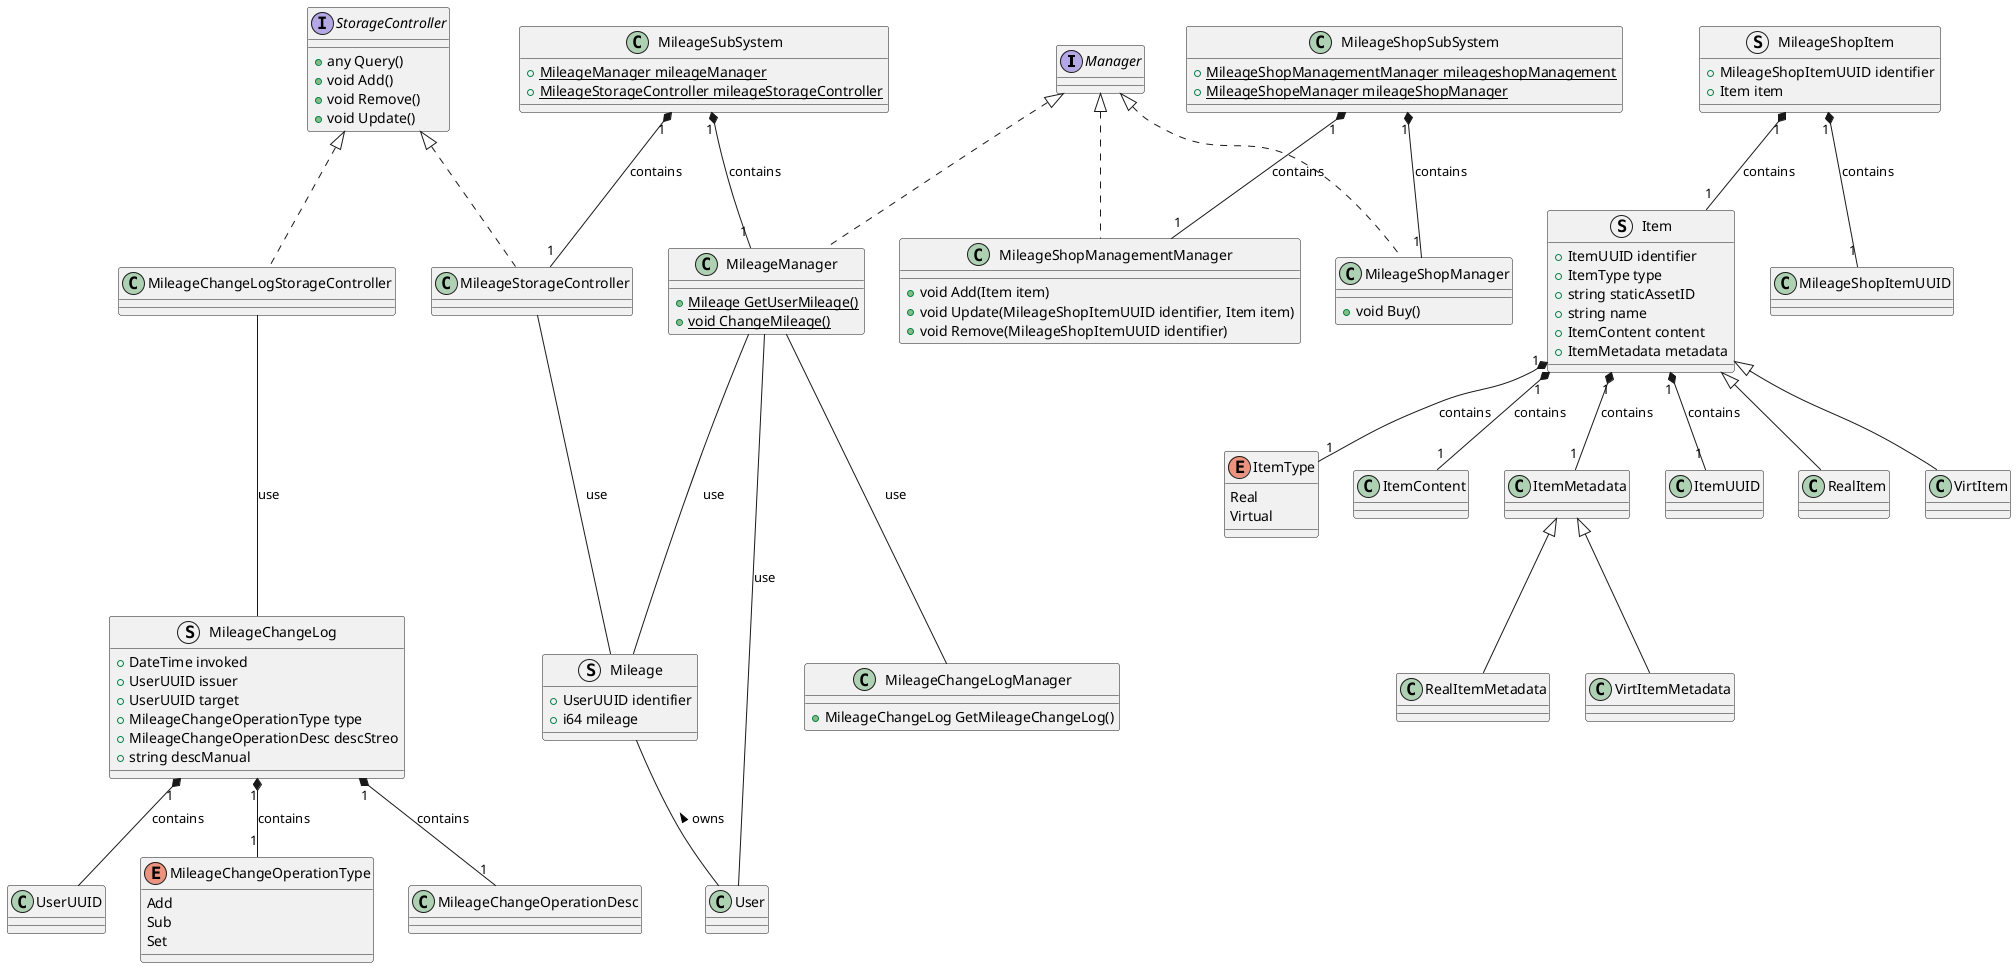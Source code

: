 @startuml
' Commons
Interface Manager
Interface StorageController {
    + any Query()
    + void Add()
    + void Remove()
    + void Update()
}

enum ItemType {
    Real
    Virtual
}

class ItemContent {}
class ItemMetadata {}
class RealItemMetadata extends ItemMetadata {}
class VirtItemMetadata extends ItemMetadata {}

struct Item {
    + ItemUUID identifier
    + ItemType type
    + string staticAssetID
    + string name
    + ItemContent content
    + ItemMetadata metadata
}

Item "1" *-- "1" ItemUUID : contains
Item "1" *-- "1" ItemType : contains
Item "1" *-- "1" ItemContent : contains
Item "1" *-- "1" ItemMetadata : contains

class RealItem extends Item {}
class VirtItem extends Item {}

struct Mileage {
    + UserUUID identifier
    + i64 mileage
}

Mileage -- User : < owns

' Mileage SubSystem

enum MileageChangeOperationType {
    Add
    Sub
    Set
}

class MileageChangeOperationDesc {}

struct MileageChangeLog {
    + DateTime invoked
    + UserUUID issuer
    + UserUUID target
    + MileageChangeOperationType type
    + MileageChangeOperationDesc descStreo
    + string descManual
}

MileageChangeLog "1" *-- UserUUID : contains
MileageChangeLog "1" *-- "1" MileageChangeOperationType : contains
MileageChangeLog "1" *-- "1" MileageChangeOperationDesc : contains

class MileageManager implements Manager {
    + {static} Mileage GetUserMileage()
    + {static} void ChangeMileage()
}

MileageManager --- User : use
MileageManager --- Mileage : use
MileageManager --- MileageChangeLogManager : use

class MileageChangeLogManager {
    + MileageChangeLog GetMileageChangeLog()
}

class MileageChangeLogStorageController implements StorageController {}
MileageChangeLogStorageController --- MileageChangeLog : use

class MileageStorageController implements StorageController{}
MileageStorageController --- Mileage : use

class MileageSubSystem {
    + {static} MileageManager mileageManager
    + {static} MileageStorageController mileageStorageController
}

MileageSubSystem "1" *-- "1" MileageManager : contains
MileageSubSystem "1" *-- "1" MileageStorageController : contains

' MileageShop SubSystem
struct MileageShopItem {
    + MileageShopItemUUID identifier
    + Item item
}

MileageShopItem "1" *-- "1" MileageShopItemUUID : contains
MileageShopItem "1" *-- "1" Item : contains

class MileageShopManager implements Manager {
    + void Buy()
}

class MileageShopManagementManager implements Manager {
    + void Add(Item item)
    + void Update(MileageShopItemUUID identifier, Item item)
    + void Remove(MileageShopItemUUID identifier)
}

class MileageShopSubSystem {
    + {static} MileageShopManagementManager mileageshopManagement
    + {static} MileageShopeManager mileageShopManager
}
MileageShopSubSystem "1" *-- "1" MileageShopManagementManager : contains
MileageShopSubSystem "1" *-- "1" MileageShopManager : contains
@enduml
